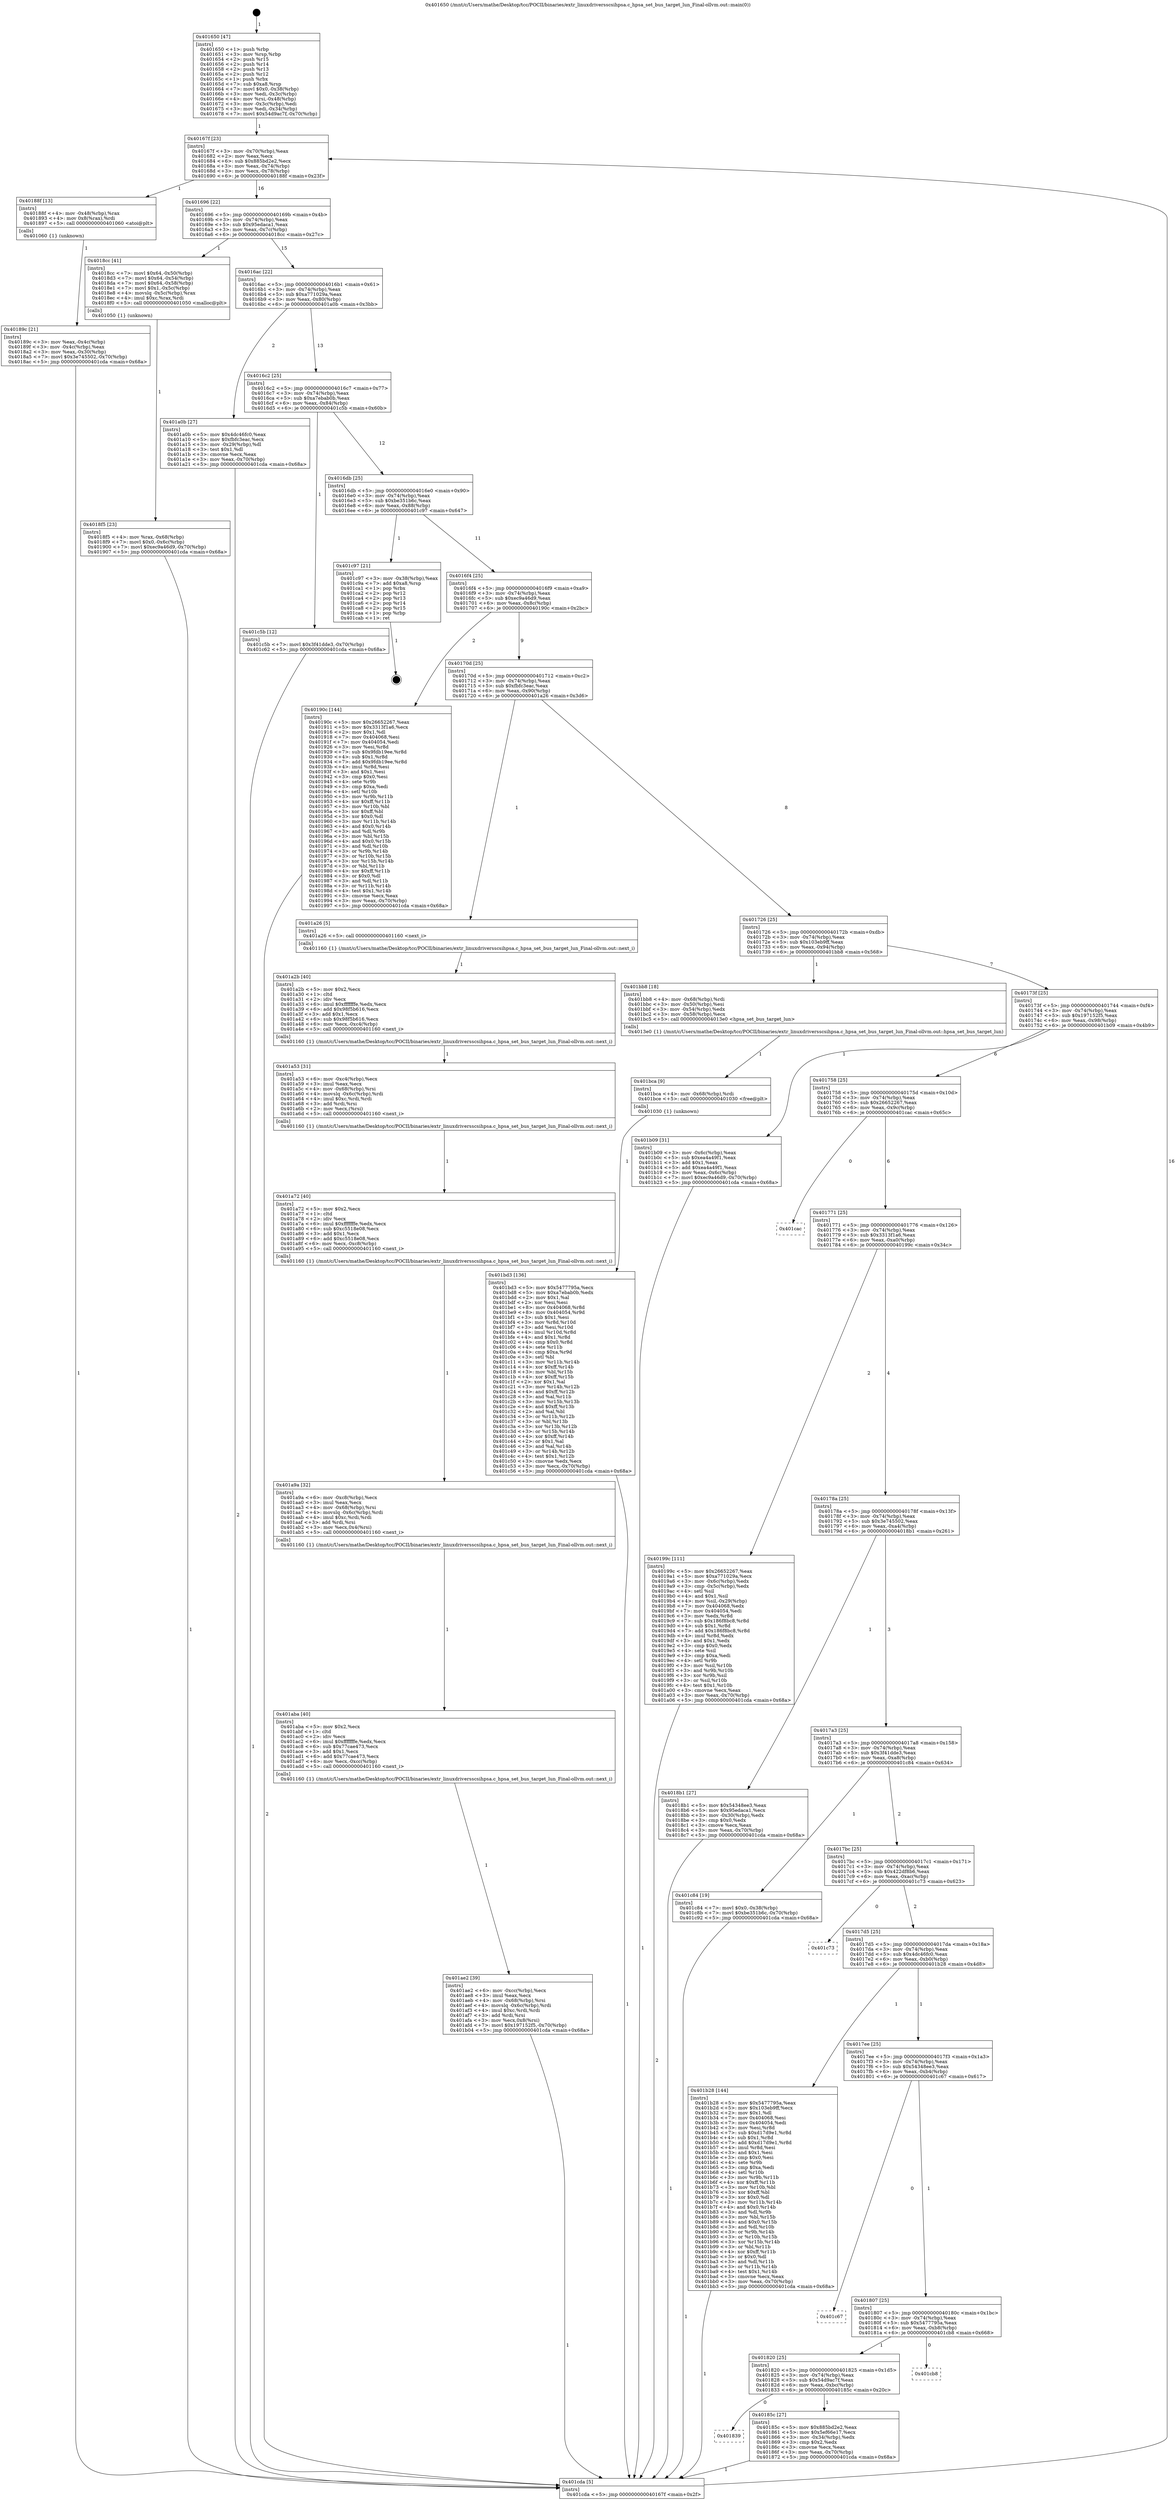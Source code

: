 digraph "0x401650" {
  label = "0x401650 (/mnt/c/Users/mathe/Desktop/tcc/POCII/binaries/extr_linuxdriversscsihpsa.c_hpsa_set_bus_target_lun_Final-ollvm.out::main(0))"
  labelloc = "t"
  node[shape=record]

  Entry [label="",width=0.3,height=0.3,shape=circle,fillcolor=black,style=filled]
  "0x40167f" [label="{
     0x40167f [23]\l
     | [instrs]\l
     &nbsp;&nbsp;0x40167f \<+3\>: mov -0x70(%rbp),%eax\l
     &nbsp;&nbsp;0x401682 \<+2\>: mov %eax,%ecx\l
     &nbsp;&nbsp;0x401684 \<+6\>: sub $0x885bd2e2,%ecx\l
     &nbsp;&nbsp;0x40168a \<+3\>: mov %eax,-0x74(%rbp)\l
     &nbsp;&nbsp;0x40168d \<+3\>: mov %ecx,-0x78(%rbp)\l
     &nbsp;&nbsp;0x401690 \<+6\>: je 000000000040188f \<main+0x23f\>\l
  }"]
  "0x40188f" [label="{
     0x40188f [13]\l
     | [instrs]\l
     &nbsp;&nbsp;0x40188f \<+4\>: mov -0x48(%rbp),%rax\l
     &nbsp;&nbsp;0x401893 \<+4\>: mov 0x8(%rax),%rdi\l
     &nbsp;&nbsp;0x401897 \<+5\>: call 0000000000401060 \<atoi@plt\>\l
     | [calls]\l
     &nbsp;&nbsp;0x401060 \{1\} (unknown)\l
  }"]
  "0x401696" [label="{
     0x401696 [22]\l
     | [instrs]\l
     &nbsp;&nbsp;0x401696 \<+5\>: jmp 000000000040169b \<main+0x4b\>\l
     &nbsp;&nbsp;0x40169b \<+3\>: mov -0x74(%rbp),%eax\l
     &nbsp;&nbsp;0x40169e \<+5\>: sub $0x95edaca1,%eax\l
     &nbsp;&nbsp;0x4016a3 \<+3\>: mov %eax,-0x7c(%rbp)\l
     &nbsp;&nbsp;0x4016a6 \<+6\>: je 00000000004018cc \<main+0x27c\>\l
  }"]
  Exit [label="",width=0.3,height=0.3,shape=circle,fillcolor=black,style=filled,peripheries=2]
  "0x4018cc" [label="{
     0x4018cc [41]\l
     | [instrs]\l
     &nbsp;&nbsp;0x4018cc \<+7\>: movl $0x64,-0x50(%rbp)\l
     &nbsp;&nbsp;0x4018d3 \<+7\>: movl $0x64,-0x54(%rbp)\l
     &nbsp;&nbsp;0x4018da \<+7\>: movl $0x64,-0x58(%rbp)\l
     &nbsp;&nbsp;0x4018e1 \<+7\>: movl $0x1,-0x5c(%rbp)\l
     &nbsp;&nbsp;0x4018e8 \<+4\>: movslq -0x5c(%rbp),%rax\l
     &nbsp;&nbsp;0x4018ec \<+4\>: imul $0xc,%rax,%rdi\l
     &nbsp;&nbsp;0x4018f0 \<+5\>: call 0000000000401050 \<malloc@plt\>\l
     | [calls]\l
     &nbsp;&nbsp;0x401050 \{1\} (unknown)\l
  }"]
  "0x4016ac" [label="{
     0x4016ac [22]\l
     | [instrs]\l
     &nbsp;&nbsp;0x4016ac \<+5\>: jmp 00000000004016b1 \<main+0x61\>\l
     &nbsp;&nbsp;0x4016b1 \<+3\>: mov -0x74(%rbp),%eax\l
     &nbsp;&nbsp;0x4016b4 \<+5\>: sub $0xa771029a,%eax\l
     &nbsp;&nbsp;0x4016b9 \<+3\>: mov %eax,-0x80(%rbp)\l
     &nbsp;&nbsp;0x4016bc \<+6\>: je 0000000000401a0b \<main+0x3bb\>\l
  }"]
  "0x401bd3" [label="{
     0x401bd3 [136]\l
     | [instrs]\l
     &nbsp;&nbsp;0x401bd3 \<+5\>: mov $0x5477795a,%ecx\l
     &nbsp;&nbsp;0x401bd8 \<+5\>: mov $0xa7ebab0b,%edx\l
     &nbsp;&nbsp;0x401bdd \<+2\>: mov $0x1,%al\l
     &nbsp;&nbsp;0x401bdf \<+2\>: xor %esi,%esi\l
     &nbsp;&nbsp;0x401be1 \<+8\>: mov 0x404068,%r8d\l
     &nbsp;&nbsp;0x401be9 \<+8\>: mov 0x404054,%r9d\l
     &nbsp;&nbsp;0x401bf1 \<+3\>: sub $0x1,%esi\l
     &nbsp;&nbsp;0x401bf4 \<+3\>: mov %r8d,%r10d\l
     &nbsp;&nbsp;0x401bf7 \<+3\>: add %esi,%r10d\l
     &nbsp;&nbsp;0x401bfa \<+4\>: imul %r10d,%r8d\l
     &nbsp;&nbsp;0x401bfe \<+4\>: and $0x1,%r8d\l
     &nbsp;&nbsp;0x401c02 \<+4\>: cmp $0x0,%r8d\l
     &nbsp;&nbsp;0x401c06 \<+4\>: sete %r11b\l
     &nbsp;&nbsp;0x401c0a \<+4\>: cmp $0xa,%r9d\l
     &nbsp;&nbsp;0x401c0e \<+3\>: setl %bl\l
     &nbsp;&nbsp;0x401c11 \<+3\>: mov %r11b,%r14b\l
     &nbsp;&nbsp;0x401c14 \<+4\>: xor $0xff,%r14b\l
     &nbsp;&nbsp;0x401c18 \<+3\>: mov %bl,%r15b\l
     &nbsp;&nbsp;0x401c1b \<+4\>: xor $0xff,%r15b\l
     &nbsp;&nbsp;0x401c1f \<+2\>: xor $0x1,%al\l
     &nbsp;&nbsp;0x401c21 \<+3\>: mov %r14b,%r12b\l
     &nbsp;&nbsp;0x401c24 \<+4\>: and $0xff,%r12b\l
     &nbsp;&nbsp;0x401c28 \<+3\>: and %al,%r11b\l
     &nbsp;&nbsp;0x401c2b \<+3\>: mov %r15b,%r13b\l
     &nbsp;&nbsp;0x401c2e \<+4\>: and $0xff,%r13b\l
     &nbsp;&nbsp;0x401c32 \<+2\>: and %al,%bl\l
     &nbsp;&nbsp;0x401c34 \<+3\>: or %r11b,%r12b\l
     &nbsp;&nbsp;0x401c37 \<+3\>: or %bl,%r13b\l
     &nbsp;&nbsp;0x401c3a \<+3\>: xor %r13b,%r12b\l
     &nbsp;&nbsp;0x401c3d \<+3\>: or %r15b,%r14b\l
     &nbsp;&nbsp;0x401c40 \<+4\>: xor $0xff,%r14b\l
     &nbsp;&nbsp;0x401c44 \<+2\>: or $0x1,%al\l
     &nbsp;&nbsp;0x401c46 \<+3\>: and %al,%r14b\l
     &nbsp;&nbsp;0x401c49 \<+3\>: or %r14b,%r12b\l
     &nbsp;&nbsp;0x401c4c \<+4\>: test $0x1,%r12b\l
     &nbsp;&nbsp;0x401c50 \<+3\>: cmovne %edx,%ecx\l
     &nbsp;&nbsp;0x401c53 \<+3\>: mov %ecx,-0x70(%rbp)\l
     &nbsp;&nbsp;0x401c56 \<+5\>: jmp 0000000000401cda \<main+0x68a\>\l
  }"]
  "0x401a0b" [label="{
     0x401a0b [27]\l
     | [instrs]\l
     &nbsp;&nbsp;0x401a0b \<+5\>: mov $0x4dc46fc0,%eax\l
     &nbsp;&nbsp;0x401a10 \<+5\>: mov $0xfbfc3eac,%ecx\l
     &nbsp;&nbsp;0x401a15 \<+3\>: mov -0x29(%rbp),%dl\l
     &nbsp;&nbsp;0x401a18 \<+3\>: test $0x1,%dl\l
     &nbsp;&nbsp;0x401a1b \<+3\>: cmovne %ecx,%eax\l
     &nbsp;&nbsp;0x401a1e \<+3\>: mov %eax,-0x70(%rbp)\l
     &nbsp;&nbsp;0x401a21 \<+5\>: jmp 0000000000401cda \<main+0x68a\>\l
  }"]
  "0x4016c2" [label="{
     0x4016c2 [25]\l
     | [instrs]\l
     &nbsp;&nbsp;0x4016c2 \<+5\>: jmp 00000000004016c7 \<main+0x77\>\l
     &nbsp;&nbsp;0x4016c7 \<+3\>: mov -0x74(%rbp),%eax\l
     &nbsp;&nbsp;0x4016ca \<+5\>: sub $0xa7ebab0b,%eax\l
     &nbsp;&nbsp;0x4016cf \<+6\>: mov %eax,-0x84(%rbp)\l
     &nbsp;&nbsp;0x4016d5 \<+6\>: je 0000000000401c5b \<main+0x60b\>\l
  }"]
  "0x401bca" [label="{
     0x401bca [9]\l
     | [instrs]\l
     &nbsp;&nbsp;0x401bca \<+4\>: mov -0x68(%rbp),%rdi\l
     &nbsp;&nbsp;0x401bce \<+5\>: call 0000000000401030 \<free@plt\>\l
     | [calls]\l
     &nbsp;&nbsp;0x401030 \{1\} (unknown)\l
  }"]
  "0x401c5b" [label="{
     0x401c5b [12]\l
     | [instrs]\l
     &nbsp;&nbsp;0x401c5b \<+7\>: movl $0x3f41dde3,-0x70(%rbp)\l
     &nbsp;&nbsp;0x401c62 \<+5\>: jmp 0000000000401cda \<main+0x68a\>\l
  }"]
  "0x4016db" [label="{
     0x4016db [25]\l
     | [instrs]\l
     &nbsp;&nbsp;0x4016db \<+5\>: jmp 00000000004016e0 \<main+0x90\>\l
     &nbsp;&nbsp;0x4016e0 \<+3\>: mov -0x74(%rbp),%eax\l
     &nbsp;&nbsp;0x4016e3 \<+5\>: sub $0xbe351b6c,%eax\l
     &nbsp;&nbsp;0x4016e8 \<+6\>: mov %eax,-0x88(%rbp)\l
     &nbsp;&nbsp;0x4016ee \<+6\>: je 0000000000401c97 \<main+0x647\>\l
  }"]
  "0x401ae2" [label="{
     0x401ae2 [39]\l
     | [instrs]\l
     &nbsp;&nbsp;0x401ae2 \<+6\>: mov -0xcc(%rbp),%ecx\l
     &nbsp;&nbsp;0x401ae8 \<+3\>: imul %eax,%ecx\l
     &nbsp;&nbsp;0x401aeb \<+4\>: mov -0x68(%rbp),%rsi\l
     &nbsp;&nbsp;0x401aef \<+4\>: movslq -0x6c(%rbp),%rdi\l
     &nbsp;&nbsp;0x401af3 \<+4\>: imul $0xc,%rdi,%rdi\l
     &nbsp;&nbsp;0x401af7 \<+3\>: add %rdi,%rsi\l
     &nbsp;&nbsp;0x401afa \<+3\>: mov %ecx,0x8(%rsi)\l
     &nbsp;&nbsp;0x401afd \<+7\>: movl $0x197152f5,-0x70(%rbp)\l
     &nbsp;&nbsp;0x401b04 \<+5\>: jmp 0000000000401cda \<main+0x68a\>\l
  }"]
  "0x401c97" [label="{
     0x401c97 [21]\l
     | [instrs]\l
     &nbsp;&nbsp;0x401c97 \<+3\>: mov -0x38(%rbp),%eax\l
     &nbsp;&nbsp;0x401c9a \<+7\>: add $0xa8,%rsp\l
     &nbsp;&nbsp;0x401ca1 \<+1\>: pop %rbx\l
     &nbsp;&nbsp;0x401ca2 \<+2\>: pop %r12\l
     &nbsp;&nbsp;0x401ca4 \<+2\>: pop %r13\l
     &nbsp;&nbsp;0x401ca6 \<+2\>: pop %r14\l
     &nbsp;&nbsp;0x401ca8 \<+2\>: pop %r15\l
     &nbsp;&nbsp;0x401caa \<+1\>: pop %rbp\l
     &nbsp;&nbsp;0x401cab \<+1\>: ret\l
  }"]
  "0x4016f4" [label="{
     0x4016f4 [25]\l
     | [instrs]\l
     &nbsp;&nbsp;0x4016f4 \<+5\>: jmp 00000000004016f9 \<main+0xa9\>\l
     &nbsp;&nbsp;0x4016f9 \<+3\>: mov -0x74(%rbp),%eax\l
     &nbsp;&nbsp;0x4016fc \<+5\>: sub $0xec9a46d9,%eax\l
     &nbsp;&nbsp;0x401701 \<+6\>: mov %eax,-0x8c(%rbp)\l
     &nbsp;&nbsp;0x401707 \<+6\>: je 000000000040190c \<main+0x2bc\>\l
  }"]
  "0x401aba" [label="{
     0x401aba [40]\l
     | [instrs]\l
     &nbsp;&nbsp;0x401aba \<+5\>: mov $0x2,%ecx\l
     &nbsp;&nbsp;0x401abf \<+1\>: cltd\l
     &nbsp;&nbsp;0x401ac0 \<+2\>: idiv %ecx\l
     &nbsp;&nbsp;0x401ac2 \<+6\>: imul $0xfffffffe,%edx,%ecx\l
     &nbsp;&nbsp;0x401ac8 \<+6\>: sub $0x77cae473,%ecx\l
     &nbsp;&nbsp;0x401ace \<+3\>: add $0x1,%ecx\l
     &nbsp;&nbsp;0x401ad1 \<+6\>: add $0x77cae473,%ecx\l
     &nbsp;&nbsp;0x401ad7 \<+6\>: mov %ecx,-0xcc(%rbp)\l
     &nbsp;&nbsp;0x401add \<+5\>: call 0000000000401160 \<next_i\>\l
     | [calls]\l
     &nbsp;&nbsp;0x401160 \{1\} (/mnt/c/Users/mathe/Desktop/tcc/POCII/binaries/extr_linuxdriversscsihpsa.c_hpsa_set_bus_target_lun_Final-ollvm.out::next_i)\l
  }"]
  "0x40190c" [label="{
     0x40190c [144]\l
     | [instrs]\l
     &nbsp;&nbsp;0x40190c \<+5\>: mov $0x26652267,%eax\l
     &nbsp;&nbsp;0x401911 \<+5\>: mov $0x3313f1a6,%ecx\l
     &nbsp;&nbsp;0x401916 \<+2\>: mov $0x1,%dl\l
     &nbsp;&nbsp;0x401918 \<+7\>: mov 0x404068,%esi\l
     &nbsp;&nbsp;0x40191f \<+7\>: mov 0x404054,%edi\l
     &nbsp;&nbsp;0x401926 \<+3\>: mov %esi,%r8d\l
     &nbsp;&nbsp;0x401929 \<+7\>: sub $0x9fdb19ee,%r8d\l
     &nbsp;&nbsp;0x401930 \<+4\>: sub $0x1,%r8d\l
     &nbsp;&nbsp;0x401934 \<+7\>: add $0x9fdb19ee,%r8d\l
     &nbsp;&nbsp;0x40193b \<+4\>: imul %r8d,%esi\l
     &nbsp;&nbsp;0x40193f \<+3\>: and $0x1,%esi\l
     &nbsp;&nbsp;0x401942 \<+3\>: cmp $0x0,%esi\l
     &nbsp;&nbsp;0x401945 \<+4\>: sete %r9b\l
     &nbsp;&nbsp;0x401949 \<+3\>: cmp $0xa,%edi\l
     &nbsp;&nbsp;0x40194c \<+4\>: setl %r10b\l
     &nbsp;&nbsp;0x401950 \<+3\>: mov %r9b,%r11b\l
     &nbsp;&nbsp;0x401953 \<+4\>: xor $0xff,%r11b\l
     &nbsp;&nbsp;0x401957 \<+3\>: mov %r10b,%bl\l
     &nbsp;&nbsp;0x40195a \<+3\>: xor $0xff,%bl\l
     &nbsp;&nbsp;0x40195d \<+3\>: xor $0x0,%dl\l
     &nbsp;&nbsp;0x401960 \<+3\>: mov %r11b,%r14b\l
     &nbsp;&nbsp;0x401963 \<+4\>: and $0x0,%r14b\l
     &nbsp;&nbsp;0x401967 \<+3\>: and %dl,%r9b\l
     &nbsp;&nbsp;0x40196a \<+3\>: mov %bl,%r15b\l
     &nbsp;&nbsp;0x40196d \<+4\>: and $0x0,%r15b\l
     &nbsp;&nbsp;0x401971 \<+3\>: and %dl,%r10b\l
     &nbsp;&nbsp;0x401974 \<+3\>: or %r9b,%r14b\l
     &nbsp;&nbsp;0x401977 \<+3\>: or %r10b,%r15b\l
     &nbsp;&nbsp;0x40197a \<+3\>: xor %r15b,%r14b\l
     &nbsp;&nbsp;0x40197d \<+3\>: or %bl,%r11b\l
     &nbsp;&nbsp;0x401980 \<+4\>: xor $0xff,%r11b\l
     &nbsp;&nbsp;0x401984 \<+3\>: or $0x0,%dl\l
     &nbsp;&nbsp;0x401987 \<+3\>: and %dl,%r11b\l
     &nbsp;&nbsp;0x40198a \<+3\>: or %r11b,%r14b\l
     &nbsp;&nbsp;0x40198d \<+4\>: test $0x1,%r14b\l
     &nbsp;&nbsp;0x401991 \<+3\>: cmovne %ecx,%eax\l
     &nbsp;&nbsp;0x401994 \<+3\>: mov %eax,-0x70(%rbp)\l
     &nbsp;&nbsp;0x401997 \<+5\>: jmp 0000000000401cda \<main+0x68a\>\l
  }"]
  "0x40170d" [label="{
     0x40170d [25]\l
     | [instrs]\l
     &nbsp;&nbsp;0x40170d \<+5\>: jmp 0000000000401712 \<main+0xc2\>\l
     &nbsp;&nbsp;0x401712 \<+3\>: mov -0x74(%rbp),%eax\l
     &nbsp;&nbsp;0x401715 \<+5\>: sub $0xfbfc3eac,%eax\l
     &nbsp;&nbsp;0x40171a \<+6\>: mov %eax,-0x90(%rbp)\l
     &nbsp;&nbsp;0x401720 \<+6\>: je 0000000000401a26 \<main+0x3d6\>\l
  }"]
  "0x401a9a" [label="{
     0x401a9a [32]\l
     | [instrs]\l
     &nbsp;&nbsp;0x401a9a \<+6\>: mov -0xc8(%rbp),%ecx\l
     &nbsp;&nbsp;0x401aa0 \<+3\>: imul %eax,%ecx\l
     &nbsp;&nbsp;0x401aa3 \<+4\>: mov -0x68(%rbp),%rsi\l
     &nbsp;&nbsp;0x401aa7 \<+4\>: movslq -0x6c(%rbp),%rdi\l
     &nbsp;&nbsp;0x401aab \<+4\>: imul $0xc,%rdi,%rdi\l
     &nbsp;&nbsp;0x401aaf \<+3\>: add %rdi,%rsi\l
     &nbsp;&nbsp;0x401ab2 \<+3\>: mov %ecx,0x4(%rsi)\l
     &nbsp;&nbsp;0x401ab5 \<+5\>: call 0000000000401160 \<next_i\>\l
     | [calls]\l
     &nbsp;&nbsp;0x401160 \{1\} (/mnt/c/Users/mathe/Desktop/tcc/POCII/binaries/extr_linuxdriversscsihpsa.c_hpsa_set_bus_target_lun_Final-ollvm.out::next_i)\l
  }"]
  "0x401a26" [label="{
     0x401a26 [5]\l
     | [instrs]\l
     &nbsp;&nbsp;0x401a26 \<+5\>: call 0000000000401160 \<next_i\>\l
     | [calls]\l
     &nbsp;&nbsp;0x401160 \{1\} (/mnt/c/Users/mathe/Desktop/tcc/POCII/binaries/extr_linuxdriversscsihpsa.c_hpsa_set_bus_target_lun_Final-ollvm.out::next_i)\l
  }"]
  "0x401726" [label="{
     0x401726 [25]\l
     | [instrs]\l
     &nbsp;&nbsp;0x401726 \<+5\>: jmp 000000000040172b \<main+0xdb\>\l
     &nbsp;&nbsp;0x40172b \<+3\>: mov -0x74(%rbp),%eax\l
     &nbsp;&nbsp;0x40172e \<+5\>: sub $0x103eb9ff,%eax\l
     &nbsp;&nbsp;0x401733 \<+6\>: mov %eax,-0x94(%rbp)\l
     &nbsp;&nbsp;0x401739 \<+6\>: je 0000000000401bb8 \<main+0x568\>\l
  }"]
  "0x401a72" [label="{
     0x401a72 [40]\l
     | [instrs]\l
     &nbsp;&nbsp;0x401a72 \<+5\>: mov $0x2,%ecx\l
     &nbsp;&nbsp;0x401a77 \<+1\>: cltd\l
     &nbsp;&nbsp;0x401a78 \<+2\>: idiv %ecx\l
     &nbsp;&nbsp;0x401a7a \<+6\>: imul $0xfffffffe,%edx,%ecx\l
     &nbsp;&nbsp;0x401a80 \<+6\>: sub $0xc5518e08,%ecx\l
     &nbsp;&nbsp;0x401a86 \<+3\>: add $0x1,%ecx\l
     &nbsp;&nbsp;0x401a89 \<+6\>: add $0xc5518e08,%ecx\l
     &nbsp;&nbsp;0x401a8f \<+6\>: mov %ecx,-0xc8(%rbp)\l
     &nbsp;&nbsp;0x401a95 \<+5\>: call 0000000000401160 \<next_i\>\l
     | [calls]\l
     &nbsp;&nbsp;0x401160 \{1\} (/mnt/c/Users/mathe/Desktop/tcc/POCII/binaries/extr_linuxdriversscsihpsa.c_hpsa_set_bus_target_lun_Final-ollvm.out::next_i)\l
  }"]
  "0x401bb8" [label="{
     0x401bb8 [18]\l
     | [instrs]\l
     &nbsp;&nbsp;0x401bb8 \<+4\>: mov -0x68(%rbp),%rdi\l
     &nbsp;&nbsp;0x401bbc \<+3\>: mov -0x50(%rbp),%esi\l
     &nbsp;&nbsp;0x401bbf \<+3\>: mov -0x54(%rbp),%edx\l
     &nbsp;&nbsp;0x401bc2 \<+3\>: mov -0x58(%rbp),%ecx\l
     &nbsp;&nbsp;0x401bc5 \<+5\>: call 00000000004013e0 \<hpsa_set_bus_target_lun\>\l
     | [calls]\l
     &nbsp;&nbsp;0x4013e0 \{1\} (/mnt/c/Users/mathe/Desktop/tcc/POCII/binaries/extr_linuxdriversscsihpsa.c_hpsa_set_bus_target_lun_Final-ollvm.out::hpsa_set_bus_target_lun)\l
  }"]
  "0x40173f" [label="{
     0x40173f [25]\l
     | [instrs]\l
     &nbsp;&nbsp;0x40173f \<+5\>: jmp 0000000000401744 \<main+0xf4\>\l
     &nbsp;&nbsp;0x401744 \<+3\>: mov -0x74(%rbp),%eax\l
     &nbsp;&nbsp;0x401747 \<+5\>: sub $0x197152f5,%eax\l
     &nbsp;&nbsp;0x40174c \<+6\>: mov %eax,-0x98(%rbp)\l
     &nbsp;&nbsp;0x401752 \<+6\>: je 0000000000401b09 \<main+0x4b9\>\l
  }"]
  "0x401a53" [label="{
     0x401a53 [31]\l
     | [instrs]\l
     &nbsp;&nbsp;0x401a53 \<+6\>: mov -0xc4(%rbp),%ecx\l
     &nbsp;&nbsp;0x401a59 \<+3\>: imul %eax,%ecx\l
     &nbsp;&nbsp;0x401a5c \<+4\>: mov -0x68(%rbp),%rsi\l
     &nbsp;&nbsp;0x401a60 \<+4\>: movslq -0x6c(%rbp),%rdi\l
     &nbsp;&nbsp;0x401a64 \<+4\>: imul $0xc,%rdi,%rdi\l
     &nbsp;&nbsp;0x401a68 \<+3\>: add %rdi,%rsi\l
     &nbsp;&nbsp;0x401a6b \<+2\>: mov %ecx,(%rsi)\l
     &nbsp;&nbsp;0x401a6d \<+5\>: call 0000000000401160 \<next_i\>\l
     | [calls]\l
     &nbsp;&nbsp;0x401160 \{1\} (/mnt/c/Users/mathe/Desktop/tcc/POCII/binaries/extr_linuxdriversscsihpsa.c_hpsa_set_bus_target_lun_Final-ollvm.out::next_i)\l
  }"]
  "0x401b09" [label="{
     0x401b09 [31]\l
     | [instrs]\l
     &nbsp;&nbsp;0x401b09 \<+3\>: mov -0x6c(%rbp),%eax\l
     &nbsp;&nbsp;0x401b0c \<+5\>: sub $0xea4a49f1,%eax\l
     &nbsp;&nbsp;0x401b11 \<+3\>: add $0x1,%eax\l
     &nbsp;&nbsp;0x401b14 \<+5\>: add $0xea4a49f1,%eax\l
     &nbsp;&nbsp;0x401b19 \<+3\>: mov %eax,-0x6c(%rbp)\l
     &nbsp;&nbsp;0x401b1c \<+7\>: movl $0xec9a46d9,-0x70(%rbp)\l
     &nbsp;&nbsp;0x401b23 \<+5\>: jmp 0000000000401cda \<main+0x68a\>\l
  }"]
  "0x401758" [label="{
     0x401758 [25]\l
     | [instrs]\l
     &nbsp;&nbsp;0x401758 \<+5\>: jmp 000000000040175d \<main+0x10d\>\l
     &nbsp;&nbsp;0x40175d \<+3\>: mov -0x74(%rbp),%eax\l
     &nbsp;&nbsp;0x401760 \<+5\>: sub $0x26652267,%eax\l
     &nbsp;&nbsp;0x401765 \<+6\>: mov %eax,-0x9c(%rbp)\l
     &nbsp;&nbsp;0x40176b \<+6\>: je 0000000000401cac \<main+0x65c\>\l
  }"]
  "0x401a2b" [label="{
     0x401a2b [40]\l
     | [instrs]\l
     &nbsp;&nbsp;0x401a2b \<+5\>: mov $0x2,%ecx\l
     &nbsp;&nbsp;0x401a30 \<+1\>: cltd\l
     &nbsp;&nbsp;0x401a31 \<+2\>: idiv %ecx\l
     &nbsp;&nbsp;0x401a33 \<+6\>: imul $0xfffffffe,%edx,%ecx\l
     &nbsp;&nbsp;0x401a39 \<+6\>: add $0x98f5b616,%ecx\l
     &nbsp;&nbsp;0x401a3f \<+3\>: add $0x1,%ecx\l
     &nbsp;&nbsp;0x401a42 \<+6\>: sub $0x98f5b616,%ecx\l
     &nbsp;&nbsp;0x401a48 \<+6\>: mov %ecx,-0xc4(%rbp)\l
     &nbsp;&nbsp;0x401a4e \<+5\>: call 0000000000401160 \<next_i\>\l
     | [calls]\l
     &nbsp;&nbsp;0x401160 \{1\} (/mnt/c/Users/mathe/Desktop/tcc/POCII/binaries/extr_linuxdriversscsihpsa.c_hpsa_set_bus_target_lun_Final-ollvm.out::next_i)\l
  }"]
  "0x401cac" [label="{
     0x401cac\l
  }", style=dashed]
  "0x401771" [label="{
     0x401771 [25]\l
     | [instrs]\l
     &nbsp;&nbsp;0x401771 \<+5\>: jmp 0000000000401776 \<main+0x126\>\l
     &nbsp;&nbsp;0x401776 \<+3\>: mov -0x74(%rbp),%eax\l
     &nbsp;&nbsp;0x401779 \<+5\>: sub $0x3313f1a6,%eax\l
     &nbsp;&nbsp;0x40177e \<+6\>: mov %eax,-0xa0(%rbp)\l
     &nbsp;&nbsp;0x401784 \<+6\>: je 000000000040199c \<main+0x34c\>\l
  }"]
  "0x4018f5" [label="{
     0x4018f5 [23]\l
     | [instrs]\l
     &nbsp;&nbsp;0x4018f5 \<+4\>: mov %rax,-0x68(%rbp)\l
     &nbsp;&nbsp;0x4018f9 \<+7\>: movl $0x0,-0x6c(%rbp)\l
     &nbsp;&nbsp;0x401900 \<+7\>: movl $0xec9a46d9,-0x70(%rbp)\l
     &nbsp;&nbsp;0x401907 \<+5\>: jmp 0000000000401cda \<main+0x68a\>\l
  }"]
  "0x40199c" [label="{
     0x40199c [111]\l
     | [instrs]\l
     &nbsp;&nbsp;0x40199c \<+5\>: mov $0x26652267,%eax\l
     &nbsp;&nbsp;0x4019a1 \<+5\>: mov $0xa771029a,%ecx\l
     &nbsp;&nbsp;0x4019a6 \<+3\>: mov -0x6c(%rbp),%edx\l
     &nbsp;&nbsp;0x4019a9 \<+3\>: cmp -0x5c(%rbp),%edx\l
     &nbsp;&nbsp;0x4019ac \<+4\>: setl %sil\l
     &nbsp;&nbsp;0x4019b0 \<+4\>: and $0x1,%sil\l
     &nbsp;&nbsp;0x4019b4 \<+4\>: mov %sil,-0x29(%rbp)\l
     &nbsp;&nbsp;0x4019b8 \<+7\>: mov 0x404068,%edx\l
     &nbsp;&nbsp;0x4019bf \<+7\>: mov 0x404054,%edi\l
     &nbsp;&nbsp;0x4019c6 \<+3\>: mov %edx,%r8d\l
     &nbsp;&nbsp;0x4019c9 \<+7\>: sub $0x186f8bc8,%r8d\l
     &nbsp;&nbsp;0x4019d0 \<+4\>: sub $0x1,%r8d\l
     &nbsp;&nbsp;0x4019d4 \<+7\>: add $0x186f8bc8,%r8d\l
     &nbsp;&nbsp;0x4019db \<+4\>: imul %r8d,%edx\l
     &nbsp;&nbsp;0x4019df \<+3\>: and $0x1,%edx\l
     &nbsp;&nbsp;0x4019e2 \<+3\>: cmp $0x0,%edx\l
     &nbsp;&nbsp;0x4019e5 \<+4\>: sete %sil\l
     &nbsp;&nbsp;0x4019e9 \<+3\>: cmp $0xa,%edi\l
     &nbsp;&nbsp;0x4019ec \<+4\>: setl %r9b\l
     &nbsp;&nbsp;0x4019f0 \<+3\>: mov %sil,%r10b\l
     &nbsp;&nbsp;0x4019f3 \<+3\>: and %r9b,%r10b\l
     &nbsp;&nbsp;0x4019f6 \<+3\>: xor %r9b,%sil\l
     &nbsp;&nbsp;0x4019f9 \<+3\>: or %sil,%r10b\l
     &nbsp;&nbsp;0x4019fc \<+4\>: test $0x1,%r10b\l
     &nbsp;&nbsp;0x401a00 \<+3\>: cmovne %ecx,%eax\l
     &nbsp;&nbsp;0x401a03 \<+3\>: mov %eax,-0x70(%rbp)\l
     &nbsp;&nbsp;0x401a06 \<+5\>: jmp 0000000000401cda \<main+0x68a\>\l
  }"]
  "0x40178a" [label="{
     0x40178a [25]\l
     | [instrs]\l
     &nbsp;&nbsp;0x40178a \<+5\>: jmp 000000000040178f \<main+0x13f\>\l
     &nbsp;&nbsp;0x40178f \<+3\>: mov -0x74(%rbp),%eax\l
     &nbsp;&nbsp;0x401792 \<+5\>: sub $0x3e745502,%eax\l
     &nbsp;&nbsp;0x401797 \<+6\>: mov %eax,-0xa4(%rbp)\l
     &nbsp;&nbsp;0x40179d \<+6\>: je 00000000004018b1 \<main+0x261\>\l
  }"]
  "0x40189c" [label="{
     0x40189c [21]\l
     | [instrs]\l
     &nbsp;&nbsp;0x40189c \<+3\>: mov %eax,-0x4c(%rbp)\l
     &nbsp;&nbsp;0x40189f \<+3\>: mov -0x4c(%rbp),%eax\l
     &nbsp;&nbsp;0x4018a2 \<+3\>: mov %eax,-0x30(%rbp)\l
     &nbsp;&nbsp;0x4018a5 \<+7\>: movl $0x3e745502,-0x70(%rbp)\l
     &nbsp;&nbsp;0x4018ac \<+5\>: jmp 0000000000401cda \<main+0x68a\>\l
  }"]
  "0x4018b1" [label="{
     0x4018b1 [27]\l
     | [instrs]\l
     &nbsp;&nbsp;0x4018b1 \<+5\>: mov $0x54348ee3,%eax\l
     &nbsp;&nbsp;0x4018b6 \<+5\>: mov $0x95edaca1,%ecx\l
     &nbsp;&nbsp;0x4018bb \<+3\>: mov -0x30(%rbp),%edx\l
     &nbsp;&nbsp;0x4018be \<+3\>: cmp $0x0,%edx\l
     &nbsp;&nbsp;0x4018c1 \<+3\>: cmove %ecx,%eax\l
     &nbsp;&nbsp;0x4018c4 \<+3\>: mov %eax,-0x70(%rbp)\l
     &nbsp;&nbsp;0x4018c7 \<+5\>: jmp 0000000000401cda \<main+0x68a\>\l
  }"]
  "0x4017a3" [label="{
     0x4017a3 [25]\l
     | [instrs]\l
     &nbsp;&nbsp;0x4017a3 \<+5\>: jmp 00000000004017a8 \<main+0x158\>\l
     &nbsp;&nbsp;0x4017a8 \<+3\>: mov -0x74(%rbp),%eax\l
     &nbsp;&nbsp;0x4017ab \<+5\>: sub $0x3f41dde3,%eax\l
     &nbsp;&nbsp;0x4017b0 \<+6\>: mov %eax,-0xa8(%rbp)\l
     &nbsp;&nbsp;0x4017b6 \<+6\>: je 0000000000401c84 \<main+0x634\>\l
  }"]
  "0x401650" [label="{
     0x401650 [47]\l
     | [instrs]\l
     &nbsp;&nbsp;0x401650 \<+1\>: push %rbp\l
     &nbsp;&nbsp;0x401651 \<+3\>: mov %rsp,%rbp\l
     &nbsp;&nbsp;0x401654 \<+2\>: push %r15\l
     &nbsp;&nbsp;0x401656 \<+2\>: push %r14\l
     &nbsp;&nbsp;0x401658 \<+2\>: push %r13\l
     &nbsp;&nbsp;0x40165a \<+2\>: push %r12\l
     &nbsp;&nbsp;0x40165c \<+1\>: push %rbx\l
     &nbsp;&nbsp;0x40165d \<+7\>: sub $0xa8,%rsp\l
     &nbsp;&nbsp;0x401664 \<+7\>: movl $0x0,-0x38(%rbp)\l
     &nbsp;&nbsp;0x40166b \<+3\>: mov %edi,-0x3c(%rbp)\l
     &nbsp;&nbsp;0x40166e \<+4\>: mov %rsi,-0x48(%rbp)\l
     &nbsp;&nbsp;0x401672 \<+3\>: mov -0x3c(%rbp),%edi\l
     &nbsp;&nbsp;0x401675 \<+3\>: mov %edi,-0x34(%rbp)\l
     &nbsp;&nbsp;0x401678 \<+7\>: movl $0x54d9ac7f,-0x70(%rbp)\l
  }"]
  "0x401c84" [label="{
     0x401c84 [19]\l
     | [instrs]\l
     &nbsp;&nbsp;0x401c84 \<+7\>: movl $0x0,-0x38(%rbp)\l
     &nbsp;&nbsp;0x401c8b \<+7\>: movl $0xbe351b6c,-0x70(%rbp)\l
     &nbsp;&nbsp;0x401c92 \<+5\>: jmp 0000000000401cda \<main+0x68a\>\l
  }"]
  "0x4017bc" [label="{
     0x4017bc [25]\l
     | [instrs]\l
     &nbsp;&nbsp;0x4017bc \<+5\>: jmp 00000000004017c1 \<main+0x171\>\l
     &nbsp;&nbsp;0x4017c1 \<+3\>: mov -0x74(%rbp),%eax\l
     &nbsp;&nbsp;0x4017c4 \<+5\>: sub $0x422df8b6,%eax\l
     &nbsp;&nbsp;0x4017c9 \<+6\>: mov %eax,-0xac(%rbp)\l
     &nbsp;&nbsp;0x4017cf \<+6\>: je 0000000000401c73 \<main+0x623\>\l
  }"]
  "0x401cda" [label="{
     0x401cda [5]\l
     | [instrs]\l
     &nbsp;&nbsp;0x401cda \<+5\>: jmp 000000000040167f \<main+0x2f\>\l
  }"]
  "0x401c73" [label="{
     0x401c73\l
  }", style=dashed]
  "0x4017d5" [label="{
     0x4017d5 [25]\l
     | [instrs]\l
     &nbsp;&nbsp;0x4017d5 \<+5\>: jmp 00000000004017da \<main+0x18a\>\l
     &nbsp;&nbsp;0x4017da \<+3\>: mov -0x74(%rbp),%eax\l
     &nbsp;&nbsp;0x4017dd \<+5\>: sub $0x4dc46fc0,%eax\l
     &nbsp;&nbsp;0x4017e2 \<+6\>: mov %eax,-0xb0(%rbp)\l
     &nbsp;&nbsp;0x4017e8 \<+6\>: je 0000000000401b28 \<main+0x4d8\>\l
  }"]
  "0x401839" [label="{
     0x401839\l
  }", style=dashed]
  "0x401b28" [label="{
     0x401b28 [144]\l
     | [instrs]\l
     &nbsp;&nbsp;0x401b28 \<+5\>: mov $0x5477795a,%eax\l
     &nbsp;&nbsp;0x401b2d \<+5\>: mov $0x103eb9ff,%ecx\l
     &nbsp;&nbsp;0x401b32 \<+2\>: mov $0x1,%dl\l
     &nbsp;&nbsp;0x401b34 \<+7\>: mov 0x404068,%esi\l
     &nbsp;&nbsp;0x401b3b \<+7\>: mov 0x404054,%edi\l
     &nbsp;&nbsp;0x401b42 \<+3\>: mov %esi,%r8d\l
     &nbsp;&nbsp;0x401b45 \<+7\>: sub $0xd17d9e1,%r8d\l
     &nbsp;&nbsp;0x401b4c \<+4\>: sub $0x1,%r8d\l
     &nbsp;&nbsp;0x401b50 \<+7\>: add $0xd17d9e1,%r8d\l
     &nbsp;&nbsp;0x401b57 \<+4\>: imul %r8d,%esi\l
     &nbsp;&nbsp;0x401b5b \<+3\>: and $0x1,%esi\l
     &nbsp;&nbsp;0x401b5e \<+3\>: cmp $0x0,%esi\l
     &nbsp;&nbsp;0x401b61 \<+4\>: sete %r9b\l
     &nbsp;&nbsp;0x401b65 \<+3\>: cmp $0xa,%edi\l
     &nbsp;&nbsp;0x401b68 \<+4\>: setl %r10b\l
     &nbsp;&nbsp;0x401b6c \<+3\>: mov %r9b,%r11b\l
     &nbsp;&nbsp;0x401b6f \<+4\>: xor $0xff,%r11b\l
     &nbsp;&nbsp;0x401b73 \<+3\>: mov %r10b,%bl\l
     &nbsp;&nbsp;0x401b76 \<+3\>: xor $0xff,%bl\l
     &nbsp;&nbsp;0x401b79 \<+3\>: xor $0x0,%dl\l
     &nbsp;&nbsp;0x401b7c \<+3\>: mov %r11b,%r14b\l
     &nbsp;&nbsp;0x401b7f \<+4\>: and $0x0,%r14b\l
     &nbsp;&nbsp;0x401b83 \<+3\>: and %dl,%r9b\l
     &nbsp;&nbsp;0x401b86 \<+3\>: mov %bl,%r15b\l
     &nbsp;&nbsp;0x401b89 \<+4\>: and $0x0,%r15b\l
     &nbsp;&nbsp;0x401b8d \<+3\>: and %dl,%r10b\l
     &nbsp;&nbsp;0x401b90 \<+3\>: or %r9b,%r14b\l
     &nbsp;&nbsp;0x401b93 \<+3\>: or %r10b,%r15b\l
     &nbsp;&nbsp;0x401b96 \<+3\>: xor %r15b,%r14b\l
     &nbsp;&nbsp;0x401b99 \<+3\>: or %bl,%r11b\l
     &nbsp;&nbsp;0x401b9c \<+4\>: xor $0xff,%r11b\l
     &nbsp;&nbsp;0x401ba0 \<+3\>: or $0x0,%dl\l
     &nbsp;&nbsp;0x401ba3 \<+3\>: and %dl,%r11b\l
     &nbsp;&nbsp;0x401ba6 \<+3\>: or %r11b,%r14b\l
     &nbsp;&nbsp;0x401ba9 \<+4\>: test $0x1,%r14b\l
     &nbsp;&nbsp;0x401bad \<+3\>: cmovne %ecx,%eax\l
     &nbsp;&nbsp;0x401bb0 \<+3\>: mov %eax,-0x70(%rbp)\l
     &nbsp;&nbsp;0x401bb3 \<+5\>: jmp 0000000000401cda \<main+0x68a\>\l
  }"]
  "0x4017ee" [label="{
     0x4017ee [25]\l
     | [instrs]\l
     &nbsp;&nbsp;0x4017ee \<+5\>: jmp 00000000004017f3 \<main+0x1a3\>\l
     &nbsp;&nbsp;0x4017f3 \<+3\>: mov -0x74(%rbp),%eax\l
     &nbsp;&nbsp;0x4017f6 \<+5\>: sub $0x54348ee3,%eax\l
     &nbsp;&nbsp;0x4017fb \<+6\>: mov %eax,-0xb4(%rbp)\l
     &nbsp;&nbsp;0x401801 \<+6\>: je 0000000000401c67 \<main+0x617\>\l
  }"]
  "0x40185c" [label="{
     0x40185c [27]\l
     | [instrs]\l
     &nbsp;&nbsp;0x40185c \<+5\>: mov $0x885bd2e2,%eax\l
     &nbsp;&nbsp;0x401861 \<+5\>: mov $0x5ef66e17,%ecx\l
     &nbsp;&nbsp;0x401866 \<+3\>: mov -0x34(%rbp),%edx\l
     &nbsp;&nbsp;0x401869 \<+3\>: cmp $0x2,%edx\l
     &nbsp;&nbsp;0x40186c \<+3\>: cmovne %ecx,%eax\l
     &nbsp;&nbsp;0x40186f \<+3\>: mov %eax,-0x70(%rbp)\l
     &nbsp;&nbsp;0x401872 \<+5\>: jmp 0000000000401cda \<main+0x68a\>\l
  }"]
  "0x401c67" [label="{
     0x401c67\l
  }", style=dashed]
  "0x401807" [label="{
     0x401807 [25]\l
     | [instrs]\l
     &nbsp;&nbsp;0x401807 \<+5\>: jmp 000000000040180c \<main+0x1bc\>\l
     &nbsp;&nbsp;0x40180c \<+3\>: mov -0x74(%rbp),%eax\l
     &nbsp;&nbsp;0x40180f \<+5\>: sub $0x5477795a,%eax\l
     &nbsp;&nbsp;0x401814 \<+6\>: mov %eax,-0xb8(%rbp)\l
     &nbsp;&nbsp;0x40181a \<+6\>: je 0000000000401cb8 \<main+0x668\>\l
  }"]
  "0x401820" [label="{
     0x401820 [25]\l
     | [instrs]\l
     &nbsp;&nbsp;0x401820 \<+5\>: jmp 0000000000401825 \<main+0x1d5\>\l
     &nbsp;&nbsp;0x401825 \<+3\>: mov -0x74(%rbp),%eax\l
     &nbsp;&nbsp;0x401828 \<+5\>: sub $0x54d9ac7f,%eax\l
     &nbsp;&nbsp;0x40182d \<+6\>: mov %eax,-0xbc(%rbp)\l
     &nbsp;&nbsp;0x401833 \<+6\>: je 000000000040185c \<main+0x20c\>\l
  }"]
  "0x401cb8" [label="{
     0x401cb8\l
  }", style=dashed]
  Entry -> "0x401650" [label=" 1"]
  "0x40167f" -> "0x40188f" [label=" 1"]
  "0x40167f" -> "0x401696" [label=" 16"]
  "0x401c97" -> Exit [label=" 1"]
  "0x401696" -> "0x4018cc" [label=" 1"]
  "0x401696" -> "0x4016ac" [label=" 15"]
  "0x401c84" -> "0x401cda" [label=" 1"]
  "0x4016ac" -> "0x401a0b" [label=" 2"]
  "0x4016ac" -> "0x4016c2" [label=" 13"]
  "0x401c5b" -> "0x401cda" [label=" 1"]
  "0x4016c2" -> "0x401c5b" [label=" 1"]
  "0x4016c2" -> "0x4016db" [label=" 12"]
  "0x401bd3" -> "0x401cda" [label=" 1"]
  "0x4016db" -> "0x401c97" [label=" 1"]
  "0x4016db" -> "0x4016f4" [label=" 11"]
  "0x401bca" -> "0x401bd3" [label=" 1"]
  "0x4016f4" -> "0x40190c" [label=" 2"]
  "0x4016f4" -> "0x40170d" [label=" 9"]
  "0x401bb8" -> "0x401bca" [label=" 1"]
  "0x40170d" -> "0x401a26" [label=" 1"]
  "0x40170d" -> "0x401726" [label=" 8"]
  "0x401b28" -> "0x401cda" [label=" 1"]
  "0x401726" -> "0x401bb8" [label=" 1"]
  "0x401726" -> "0x40173f" [label=" 7"]
  "0x401b09" -> "0x401cda" [label=" 1"]
  "0x40173f" -> "0x401b09" [label=" 1"]
  "0x40173f" -> "0x401758" [label=" 6"]
  "0x401ae2" -> "0x401cda" [label=" 1"]
  "0x401758" -> "0x401cac" [label=" 0"]
  "0x401758" -> "0x401771" [label=" 6"]
  "0x401aba" -> "0x401ae2" [label=" 1"]
  "0x401771" -> "0x40199c" [label=" 2"]
  "0x401771" -> "0x40178a" [label=" 4"]
  "0x401a9a" -> "0x401aba" [label=" 1"]
  "0x40178a" -> "0x4018b1" [label=" 1"]
  "0x40178a" -> "0x4017a3" [label=" 3"]
  "0x401a72" -> "0x401a9a" [label=" 1"]
  "0x4017a3" -> "0x401c84" [label=" 1"]
  "0x4017a3" -> "0x4017bc" [label=" 2"]
  "0x401a53" -> "0x401a72" [label=" 1"]
  "0x4017bc" -> "0x401c73" [label=" 0"]
  "0x4017bc" -> "0x4017d5" [label=" 2"]
  "0x401a2b" -> "0x401a53" [label=" 1"]
  "0x4017d5" -> "0x401b28" [label=" 1"]
  "0x4017d5" -> "0x4017ee" [label=" 1"]
  "0x401a26" -> "0x401a2b" [label=" 1"]
  "0x4017ee" -> "0x401c67" [label=" 0"]
  "0x4017ee" -> "0x401807" [label=" 1"]
  "0x401a0b" -> "0x401cda" [label=" 2"]
  "0x401807" -> "0x401cb8" [label=" 0"]
  "0x401807" -> "0x401820" [label=" 1"]
  "0x40199c" -> "0x401cda" [label=" 2"]
  "0x401820" -> "0x40185c" [label=" 1"]
  "0x401820" -> "0x401839" [label=" 0"]
  "0x40185c" -> "0x401cda" [label=" 1"]
  "0x401650" -> "0x40167f" [label=" 1"]
  "0x401cda" -> "0x40167f" [label=" 16"]
  "0x40188f" -> "0x40189c" [label=" 1"]
  "0x40189c" -> "0x401cda" [label=" 1"]
  "0x4018b1" -> "0x401cda" [label=" 1"]
  "0x4018cc" -> "0x4018f5" [label=" 1"]
  "0x4018f5" -> "0x401cda" [label=" 1"]
  "0x40190c" -> "0x401cda" [label=" 2"]
}
